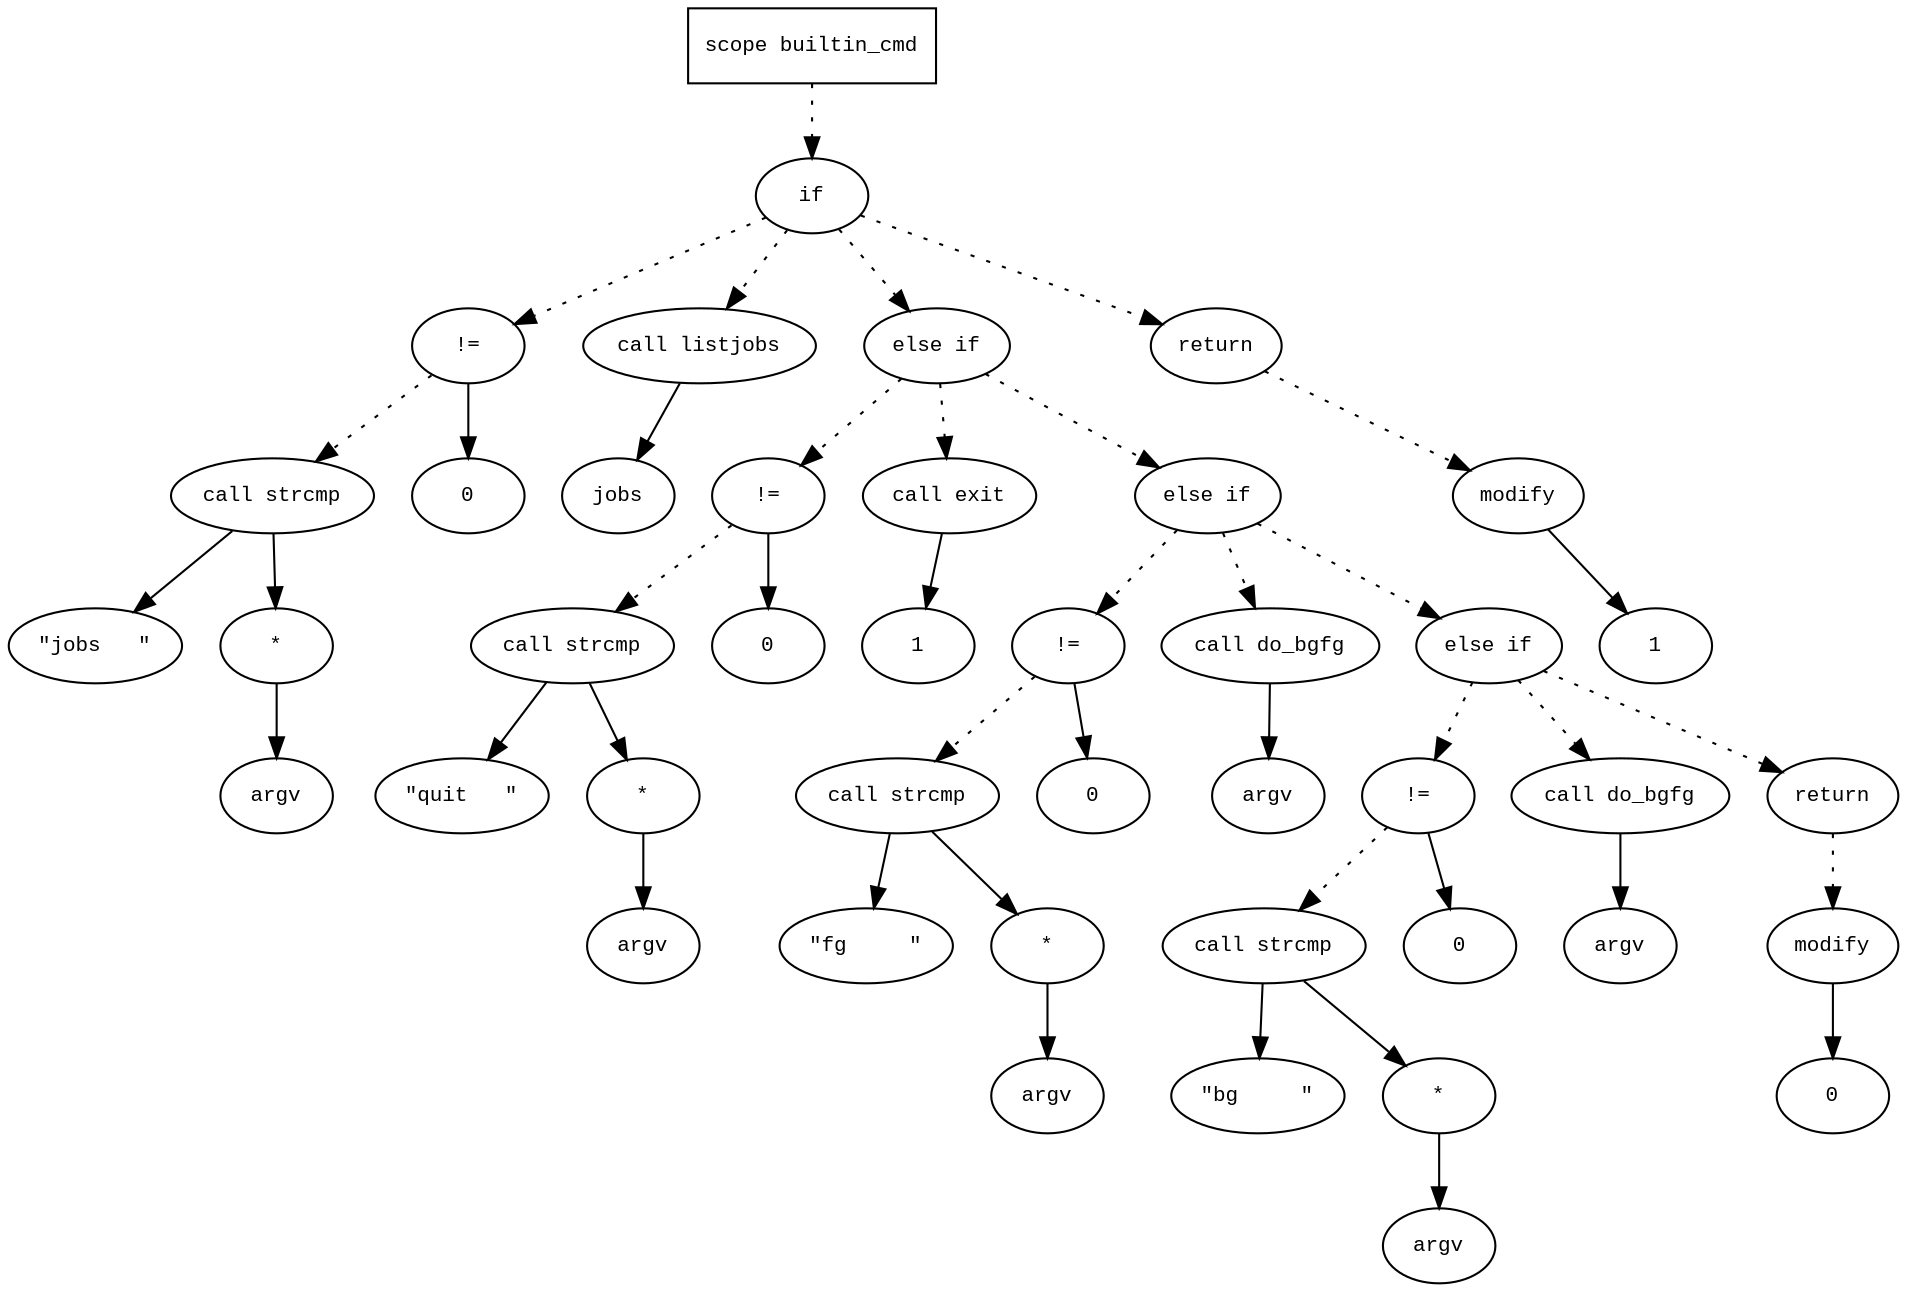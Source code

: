 digraph AST {
  graph [fontname="Times New Roman",fontsize=10];
  node  [fontname="Courier New",fontsize=10];
  edge  [fontname="Times New Roman",fontsize=10];

  node1 [label="scope builtin_cmd",shape=box];
  node2 [label="if",shape=ellipse];
  node1 -> node2 [style=dotted];
  node3 [label="!=",shape=ellipse];
  node4 [label="call strcmp",shape=ellipse];
  node5 [label="\"jobs   \"",shape=ellipse];
  node4 -> node5;
  node6 [label="*",shape=ellipse];
  node7 [label="argv",shape=ellipse];
  node6 -> node7;
  node4 -> node6;
  node3 -> node4 [style=dotted];
  node8 [label="0",shape=ellipse];
  node3 -> node8;
  node2 -> node3 [style=dotted];
  node9 [label="call listjobs",shape=ellipse];
  node10 [label="jobs",shape=ellipse];
  node9 -> node10;
  node2 -> node9 [style=dotted];
  node11 [label="else if",shape=ellipse];
  node2 -> node11 [style=dotted];
  node12 [label="!=",shape=ellipse];
  node13 [label="call strcmp",shape=ellipse];
  node14 [label="\"quit   \"",shape=ellipse];
  node13 -> node14;
  node15 [label="*",shape=ellipse];
  node16 [label="argv",shape=ellipse];
  node15 -> node16;
  node13 -> node15;
  node12 -> node13 [style=dotted];
  node17 [label="0",shape=ellipse];
  node12 -> node17;
  node11 -> node12 [style=dotted];
  node18 [label="call exit",shape=ellipse];
  node19 [label="1",shape=ellipse];
  node18 -> node19;
  node11 -> node18 [style=dotted];
  node20 [label="else if",shape=ellipse];
  node11 -> node20 [style=dotted];
  node21 [label="!=",shape=ellipse];
  node22 [label="call strcmp",shape=ellipse];
  node23 [label="\"fg     \"",shape=ellipse];
  node22 -> node23;
  node24 [label="*",shape=ellipse];
  node25 [label="argv",shape=ellipse];
  node24 -> node25;
  node22 -> node24;
  node21 -> node22 [style=dotted];
  node26 [label="0",shape=ellipse];
  node21 -> node26;
  node20 -> node21 [style=dotted];
  node27 [label="call do_bgfg",shape=ellipse];
  node28 [label="argv",shape=ellipse];
  node27 -> node28;
  node20 -> node27 [style=dotted];
  node29 [label="else if",shape=ellipse];
  node20 -> node29 [style=dotted];
  node30 [label="!=",shape=ellipse];
  node31 [label="call strcmp",shape=ellipse];
  node32 [label="\"bg     \"",shape=ellipse];
  node31 -> node32;
  node33 [label="*",shape=ellipse];
  node34 [label="argv",shape=ellipse];
  node33 -> node34;
  node31 -> node33;
  node30 -> node31 [style=dotted];
  node35 [label="0",shape=ellipse];
  node30 -> node35;
  node29 -> node30 [style=dotted];
  node36 [label="call do_bgfg",shape=ellipse];
  node37 [label="argv",shape=ellipse];
  node36 -> node37;
  node29 -> node36 [style=dotted];
  node38 [label="return",shape=ellipse];
  node39 [label="modify",shape=ellipse];
  node40 [label="0",shape=ellipse];
  node39 -> node40;
  node38 -> node39 [style=dotted];
  node29 -> node38 [style=dotted];
  node41 [label="return",shape=ellipse];
  node42 [label="modify",shape=ellipse];
  node43 [label="1",shape=ellipse];
  node42 -> node43;
  node41 -> node42 [style=dotted];
  node2 -> node41 [style=dotted];
} 